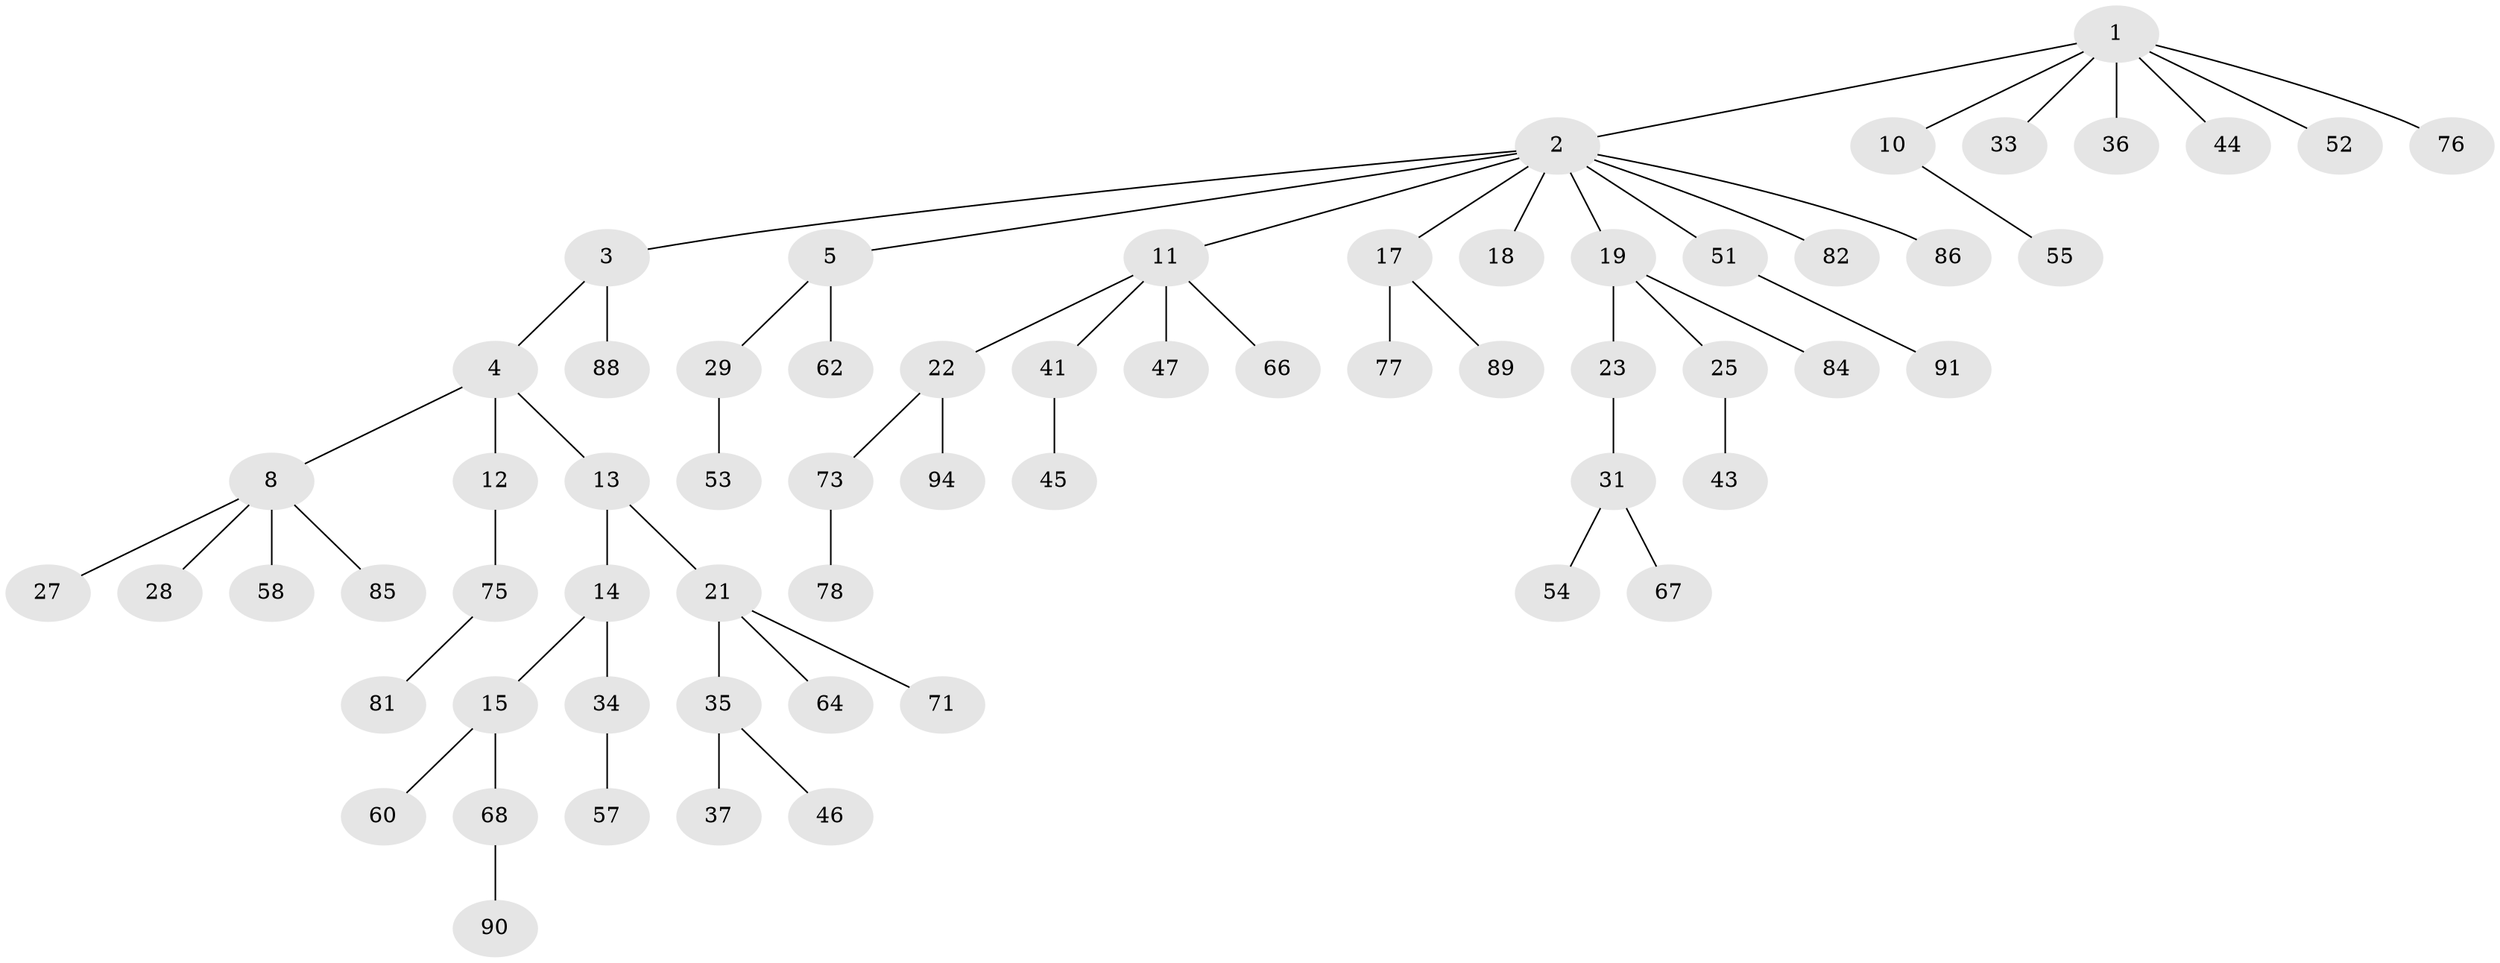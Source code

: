 // original degree distribution, {4: 0.06315789473684211, 7: 0.010526315789473684, 3: 0.16842105263157894, 5: 0.031578947368421054, 2: 0.2631578947368421, 1: 0.4631578947368421}
// Generated by graph-tools (version 1.1) at 2025/42/03/06/25 10:42:06]
// undirected, 63 vertices, 62 edges
graph export_dot {
graph [start="1"]
  node [color=gray90,style=filled];
  1 [super="+30"];
  2 [super="+7"];
  3 [super="+9"];
  4 [super="+6"];
  5 [super="+16"];
  8 [super="+26"];
  10 [super="+40"];
  11 [super="+42"];
  12 [super="+50"];
  13;
  14 [super="+87"];
  15 [super="+39"];
  17 [super="+69"];
  18;
  19 [super="+20"];
  21 [super="+24"];
  22 [super="+59"];
  23 [super="+63"];
  25;
  27 [super="+32"];
  28;
  29;
  31 [super="+65"];
  33;
  34 [super="+38"];
  35 [super="+56"];
  36 [super="+92"];
  37 [super="+79"];
  41;
  43 [super="+49"];
  44 [super="+61"];
  45;
  46;
  47 [super="+48"];
  51 [super="+70"];
  52;
  53 [super="+74"];
  54;
  55 [super="+83"];
  57;
  58;
  60;
  62;
  64;
  66;
  67 [super="+80"];
  68 [super="+72"];
  71;
  73;
  75 [super="+95"];
  76;
  77;
  78 [super="+93"];
  81;
  82;
  84;
  85;
  86;
  88;
  89;
  90;
  91;
  94;
  1 -- 2;
  1 -- 10;
  1 -- 44;
  1 -- 33;
  1 -- 36;
  1 -- 52;
  1 -- 76;
  2 -- 3;
  2 -- 5;
  2 -- 11;
  2 -- 18;
  2 -- 51;
  2 -- 17;
  2 -- 82;
  2 -- 19;
  2 -- 86;
  3 -- 4;
  3 -- 88;
  4 -- 12;
  4 -- 8;
  4 -- 13;
  5 -- 29;
  5 -- 62;
  8 -- 27;
  8 -- 28;
  8 -- 58;
  8 -- 85;
  10 -- 55;
  11 -- 22;
  11 -- 41;
  11 -- 66;
  11 -- 47;
  12 -- 75;
  13 -- 14;
  13 -- 21;
  14 -- 15;
  14 -- 34;
  15 -- 60;
  15 -- 68;
  17 -- 89;
  17 -- 77;
  19 -- 23;
  19 -- 84;
  19 -- 25;
  21 -- 64;
  21 -- 35;
  21 -- 71;
  22 -- 73;
  22 -- 94;
  23 -- 31;
  25 -- 43;
  29 -- 53;
  31 -- 54;
  31 -- 67;
  34 -- 57;
  35 -- 37;
  35 -- 46;
  41 -- 45;
  51 -- 91;
  68 -- 90;
  73 -- 78;
  75 -- 81;
}
